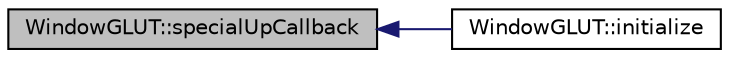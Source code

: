 digraph "WindowGLUT::specialUpCallback"
{
 // INTERACTIVE_SVG=YES
  edge [fontname="Helvetica",fontsize="10",labelfontname="Helvetica",labelfontsize="10"];
  node [fontname="Helvetica",fontsize="10",shape=record];
  rankdir="LR";
  Node1 [label="WindowGLUT::specialUpCallback",height=0.2,width=0.4,color="black", fillcolor="grey75", style="filled" fontcolor="black"];
  Node1 -> Node2 [dir="back",color="midnightblue",fontsize="10",style="solid",fontname="Helvetica"];
  Node2 [label="WindowGLUT::initialize",height=0.2,width=0.4,color="black", fillcolor="white", style="filled",URL="$class_window_g_l_u_t.html#a23e784b4d08d5aa9d35af5a627a0d1cb"];
}
